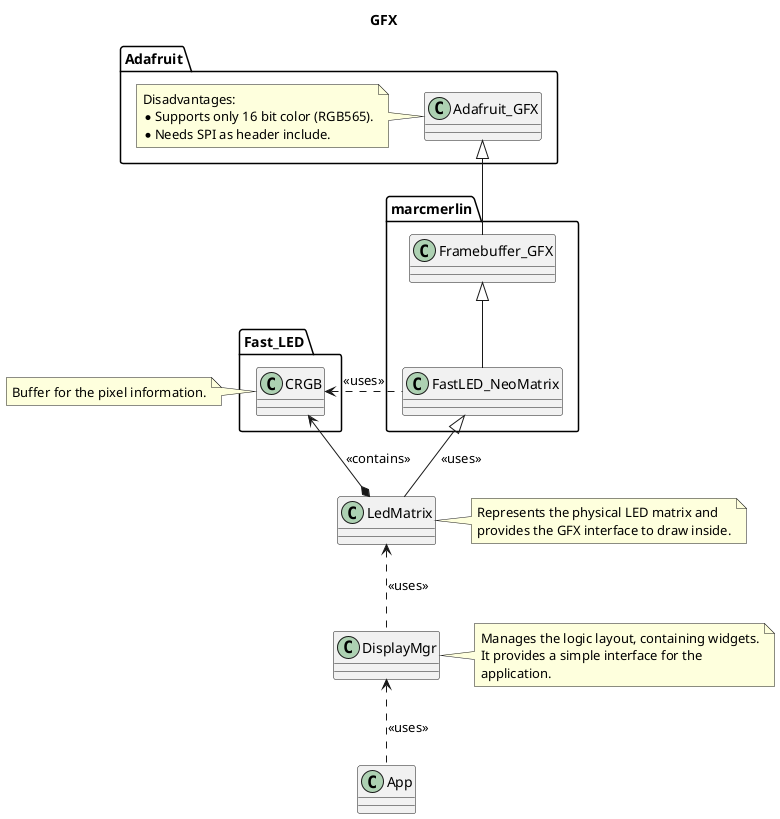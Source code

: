 @startuml

title GFX

package "marcmerlin" {
    class "FastLED_NeoMatrix" as neoMatrix
    class "Framebuffer_GFX" as frameBufferGfx
}

package "Fast_LED" {
    class "CRGB" as crgb
}

note left of crgb
    Buffer for the pixel information.
end note

package "Adafruit" {
    class "Adafruit_GFX" as adafruitGfx

    note left of adafruitGfx
        Disadvantages:
        * Supports only 16 bit color (RGB565).
        * Needs SPI as header include.
    end note
}

adafruitGfx <|-- frameBufferGfx
frameBufferGfx <|-- neoMatrix
neoMatrix .l.> crgb: <<uses>>

class "LedMatrix" as ledMatrix

neoMatrix <|-- ledMatrix: <<uses>>
crgb <--* ledMatrix: <<contains>>

note right of ledMatrix
    Represents the physical LED matrix and
    provides the GFX interface to draw inside.
end note

class "DisplayMgr" as displayMgr

ledMatrix <.. displayMgr: <<uses>>

note right of displayMgr
    Manages the logic layout, containing widgets.
    It provides a simple interface for the
    application.
end note

class "App" as app

displayMgr <.. app: <<uses>>

@enduml